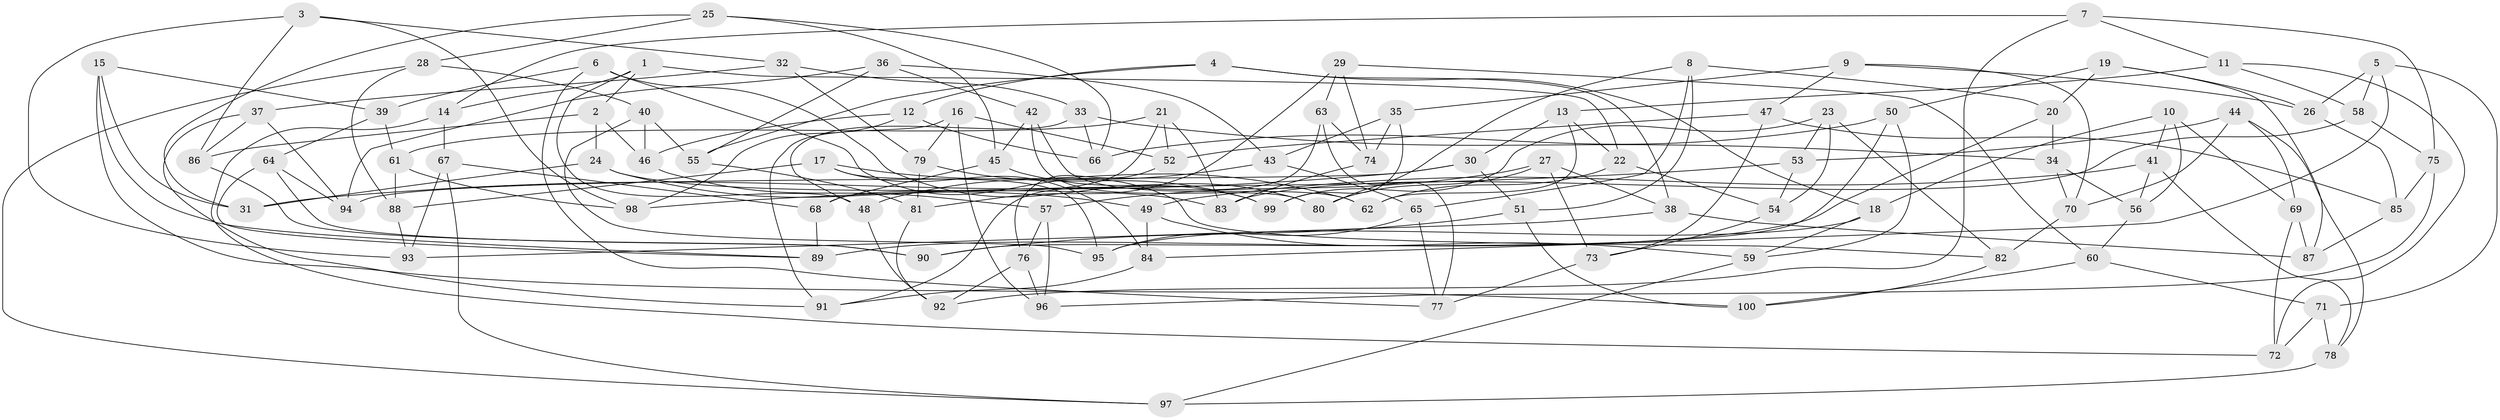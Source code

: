 // Generated by graph-tools (version 1.1) at 2025/11/02/21/25 10:11:16]
// undirected, 100 vertices, 200 edges
graph export_dot {
graph [start="1"]
  node [color=gray90,style=filled];
  1;
  2;
  3;
  4;
  5;
  6;
  7;
  8;
  9;
  10;
  11;
  12;
  13;
  14;
  15;
  16;
  17;
  18;
  19;
  20;
  21;
  22;
  23;
  24;
  25;
  26;
  27;
  28;
  29;
  30;
  31;
  32;
  33;
  34;
  35;
  36;
  37;
  38;
  39;
  40;
  41;
  42;
  43;
  44;
  45;
  46;
  47;
  48;
  49;
  50;
  51;
  52;
  53;
  54;
  55;
  56;
  57;
  58;
  59;
  60;
  61;
  62;
  63;
  64;
  65;
  66;
  67;
  68;
  69;
  70;
  71;
  72;
  73;
  74;
  75;
  76;
  77;
  78;
  79;
  80;
  81;
  82;
  83;
  84;
  85;
  86;
  87;
  88;
  89;
  90;
  91;
  92;
  93;
  94;
  95;
  96;
  97;
  98;
  99;
  100;
  1 -- 14;
  1 -- 22;
  1 -- 48;
  1 -- 2;
  2 -- 46;
  2 -- 24;
  2 -- 86;
  3 -- 32;
  3 -- 93;
  3 -- 98;
  3 -- 86;
  4 -- 12;
  4 -- 38;
  4 -- 55;
  4 -- 18;
  5 -- 58;
  5 -- 71;
  5 -- 26;
  5 -- 84;
  6 -- 77;
  6 -- 39;
  6 -- 99;
  6 -- 82;
  7 -- 14;
  7 -- 75;
  7 -- 92;
  7 -- 11;
  8 -- 51;
  8 -- 65;
  8 -- 80;
  8 -- 20;
  9 -- 26;
  9 -- 47;
  9 -- 70;
  9 -- 35;
  10 -- 56;
  10 -- 69;
  10 -- 18;
  10 -- 41;
  11 -- 13;
  11 -- 72;
  11 -- 58;
  12 -- 66;
  12 -- 46;
  12 -- 98;
  13 -- 62;
  13 -- 22;
  13 -- 30;
  14 -- 67;
  14 -- 72;
  15 -- 89;
  15 -- 39;
  15 -- 31;
  15 -- 100;
  16 -- 96;
  16 -- 79;
  16 -- 52;
  16 -- 91;
  17 -- 84;
  17 -- 95;
  17 -- 62;
  17 -- 88;
  18 -- 59;
  18 -- 95;
  19 -- 50;
  19 -- 20;
  19 -- 87;
  19 -- 26;
  20 -- 89;
  20 -- 34;
  21 -- 68;
  21 -- 52;
  21 -- 83;
  21 -- 61;
  22 -- 54;
  22 -- 62;
  23 -- 53;
  23 -- 54;
  23 -- 99;
  23 -- 82;
  24 -- 49;
  24 -- 83;
  24 -- 31;
  25 -- 45;
  25 -- 28;
  25 -- 31;
  25 -- 66;
  26 -- 85;
  27 -- 73;
  27 -- 38;
  27 -- 80;
  27 -- 57;
  28 -- 97;
  28 -- 88;
  28 -- 40;
  29 -- 60;
  29 -- 63;
  29 -- 74;
  29 -- 81;
  30 -- 51;
  30 -- 94;
  30 -- 31;
  32 -- 37;
  32 -- 33;
  32 -- 79;
  33 -- 34;
  33 -- 66;
  33 -- 48;
  34 -- 70;
  34 -- 56;
  35 -- 74;
  35 -- 43;
  35 -- 99;
  36 -- 94;
  36 -- 42;
  36 -- 43;
  36 -- 55;
  37 -- 86;
  37 -- 94;
  37 -- 91;
  38 -- 93;
  38 -- 87;
  39 -- 64;
  39 -- 61;
  40 -- 95;
  40 -- 46;
  40 -- 55;
  41 -- 56;
  41 -- 78;
  41 -- 49;
  42 -- 45;
  42 -- 62;
  42 -- 80;
  43 -- 48;
  43 -- 65;
  44 -- 70;
  44 -- 78;
  44 -- 69;
  44 -- 53;
  45 -- 68;
  45 -- 80;
  46 -- 57;
  47 -- 52;
  47 -- 85;
  47 -- 73;
  48 -- 92;
  49 -- 84;
  49 -- 59;
  50 -- 90;
  50 -- 59;
  50 -- 66;
  51 -- 100;
  51 -- 90;
  52 -- 76;
  53 -- 98;
  53 -- 54;
  54 -- 73;
  55 -- 81;
  56 -- 60;
  57 -- 96;
  57 -- 76;
  58 -- 75;
  58 -- 83;
  59 -- 97;
  60 -- 100;
  60 -- 71;
  61 -- 98;
  61 -- 88;
  63 -- 91;
  63 -- 74;
  63 -- 77;
  64 -- 89;
  64 -- 90;
  64 -- 94;
  65 -- 77;
  65 -- 95;
  67 -- 97;
  67 -- 68;
  67 -- 93;
  68 -- 89;
  69 -- 87;
  69 -- 72;
  70 -- 82;
  71 -- 72;
  71 -- 78;
  73 -- 77;
  74 -- 83;
  75 -- 96;
  75 -- 85;
  76 -- 92;
  76 -- 96;
  78 -- 97;
  79 -- 81;
  79 -- 99;
  81 -- 92;
  82 -- 100;
  84 -- 91;
  85 -- 87;
  86 -- 90;
  88 -- 93;
}
